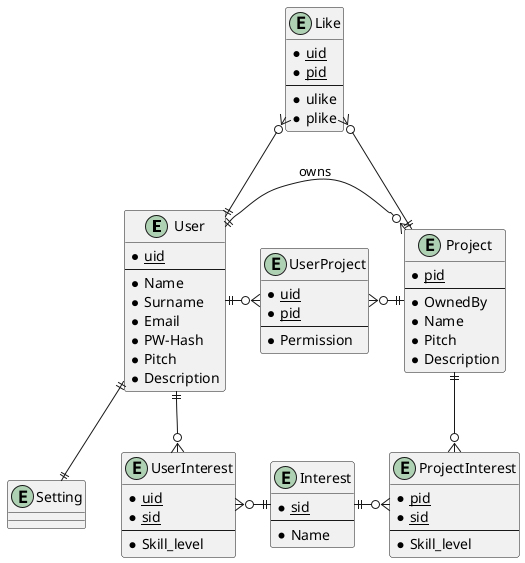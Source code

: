 @startuml
!define pk(x) <u>x</u>

entity "User" as user{
    * pk(uid)
    --
    * Name
    * Surname
    * Email
    * PW-Hash
    * Pitch
    * Description
}

entity "Project" as project{
    * pk(pid)
    --
    * OwnedBy
    * Name
    * Pitch
    * Description
}

entity "Like" as like{
    * pk(uid)
    * pk(pid)
    --
    * ulike
    * plike
}

entity "UserProject" as user_project {
    * pk(uid)
    * pk(pid)
    --
    * Permission
}

entity "Interest" as interest{
    * pk(sid)
    --
    * Name
}

entity "UserInterest" as user_interest{
    * pk(uid)
    * pk(sid)
    --
    * Skill_level
}

entity "ProjectInterest" as project_interest{
    * pk(pid)
    * pk(sid)
    --
    * Skill_level
}

entity "Setting" as setting{
}

user ||--|| setting
user ||-right-o{ project : owns
user ||-right-o{ user_project

project ||-left-o{ user_project

user ||-up-o{ like
project ||-up-o{ like

user ||-down-o{ user_interest
user_interest }o-right-|| interest

project ||--o{ project_interest
project_interest }o-left-|| interest
@enduml
